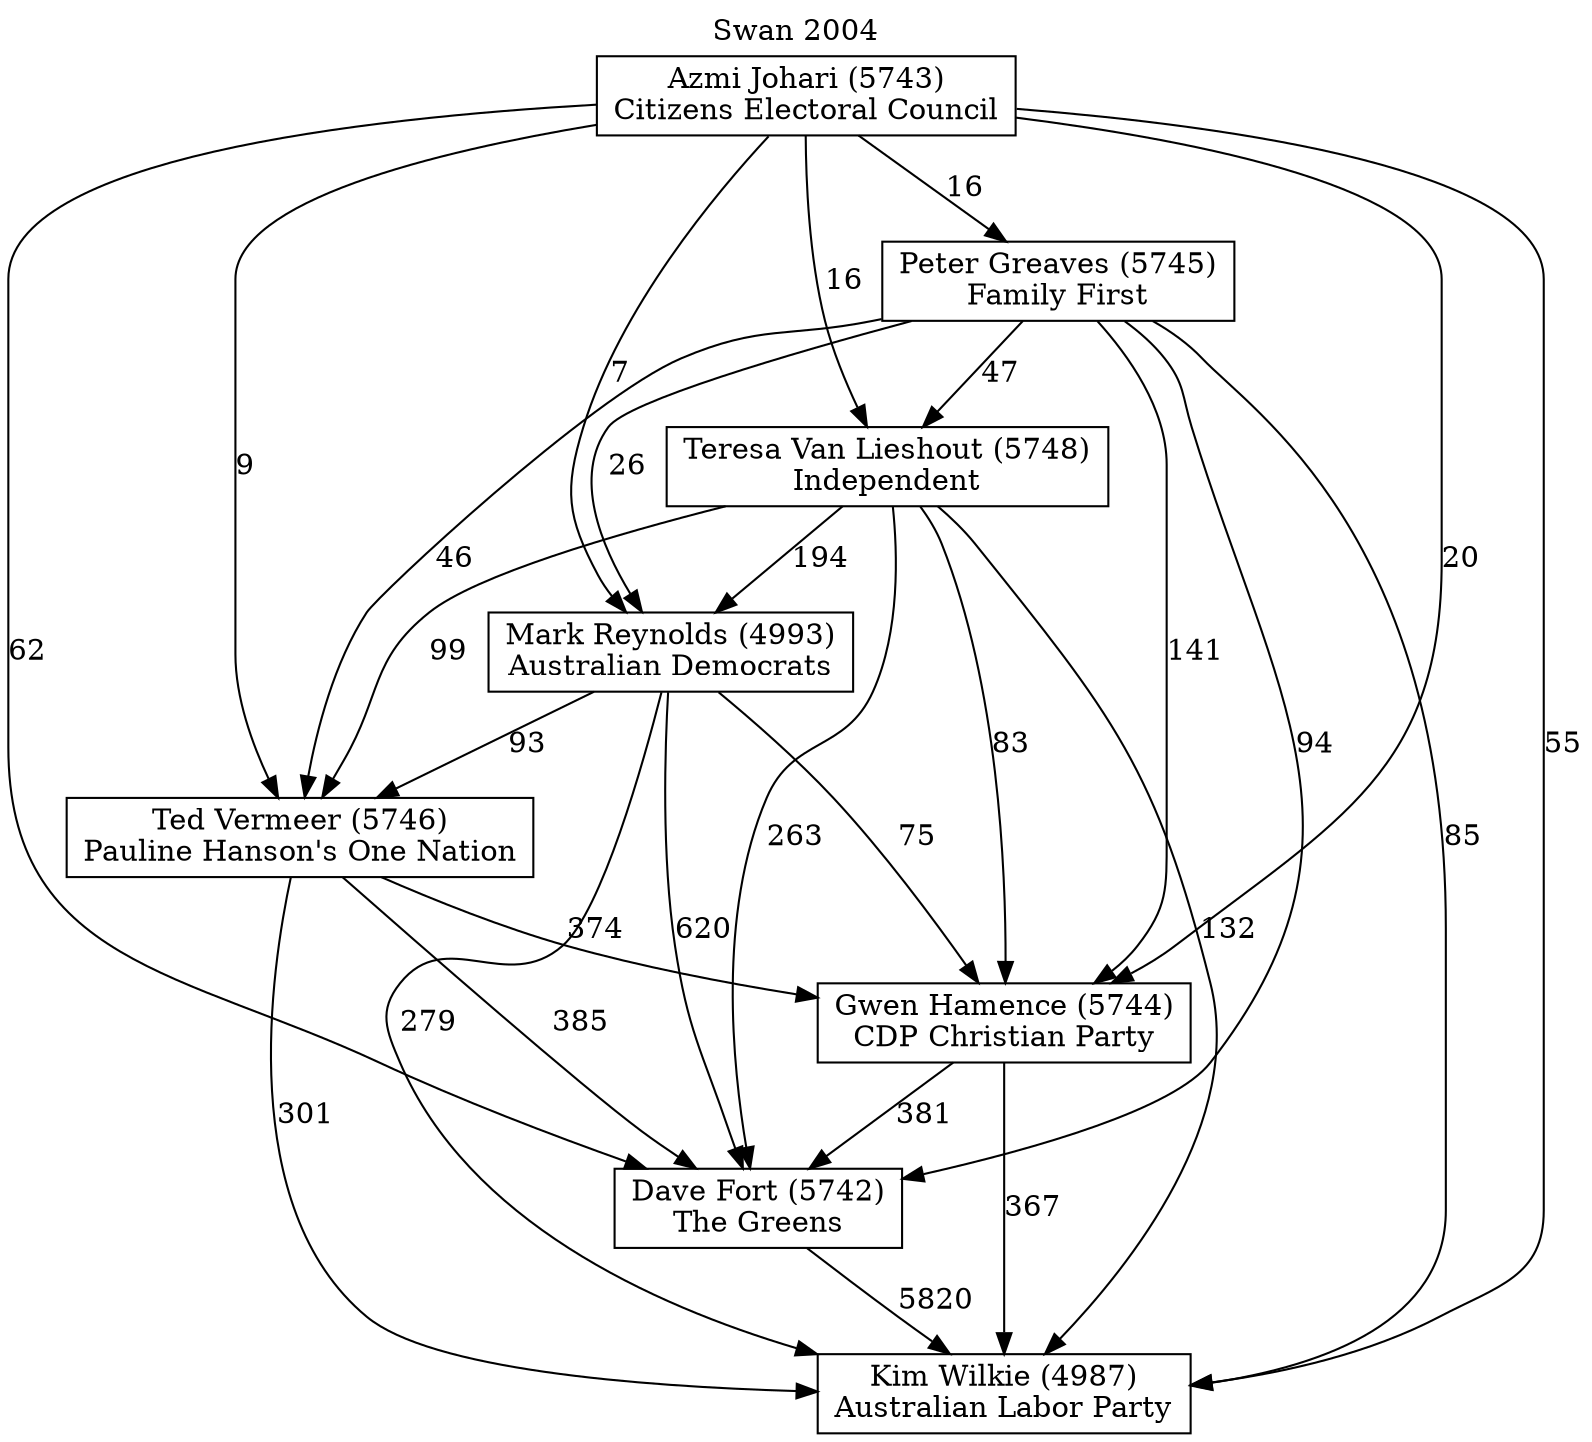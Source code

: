 // House preference flow
digraph "Kim Wilkie (4987)_Swan_2004" {
	graph [label="Swan 2004" labelloc=t mclimit=10]
	node [shape=box]
	"Kim Wilkie (4987)" [label="Kim Wilkie (4987)
Australian Labor Party"]
	"Dave Fort (5742)" [label="Dave Fort (5742)
The Greens"]
	"Gwen Hamence (5744)" [label="Gwen Hamence (5744)
CDP Christian Party"]
	"Ted Vermeer (5746)" [label="Ted Vermeer (5746)
Pauline Hanson's One Nation"]
	"Mark Reynolds (4993)" [label="Mark Reynolds (4993)
Australian Democrats"]
	"Teresa Van Lieshout (5748)" [label="Teresa Van Lieshout (5748)
Independent"]
	"Peter Greaves (5745)" [label="Peter Greaves (5745)
Family First"]
	"Azmi Johari (5743)" [label="Azmi Johari (5743)
Citizens Electoral Council"]
	"Dave Fort (5742)" -> "Kim Wilkie (4987)" [label=5820]
	"Gwen Hamence (5744)" -> "Dave Fort (5742)" [label=381]
	"Ted Vermeer (5746)" -> "Gwen Hamence (5744)" [label=374]
	"Mark Reynolds (4993)" -> "Ted Vermeer (5746)" [label=93]
	"Teresa Van Lieshout (5748)" -> "Mark Reynolds (4993)" [label=194]
	"Peter Greaves (5745)" -> "Teresa Van Lieshout (5748)" [label=47]
	"Azmi Johari (5743)" -> "Peter Greaves (5745)" [label=16]
	"Gwen Hamence (5744)" -> "Kim Wilkie (4987)" [label=367]
	"Ted Vermeer (5746)" -> "Kim Wilkie (4987)" [label=301]
	"Mark Reynolds (4993)" -> "Kim Wilkie (4987)" [label=279]
	"Teresa Van Lieshout (5748)" -> "Kim Wilkie (4987)" [label=132]
	"Peter Greaves (5745)" -> "Kim Wilkie (4987)" [label=85]
	"Azmi Johari (5743)" -> "Kim Wilkie (4987)" [label=55]
	"Azmi Johari (5743)" -> "Teresa Van Lieshout (5748)" [label=16]
	"Peter Greaves (5745)" -> "Mark Reynolds (4993)" [label=26]
	"Azmi Johari (5743)" -> "Mark Reynolds (4993)" [label=7]
	"Teresa Van Lieshout (5748)" -> "Ted Vermeer (5746)" [label=99]
	"Peter Greaves (5745)" -> "Ted Vermeer (5746)" [label=46]
	"Azmi Johari (5743)" -> "Ted Vermeer (5746)" [label=9]
	"Mark Reynolds (4993)" -> "Gwen Hamence (5744)" [label=75]
	"Teresa Van Lieshout (5748)" -> "Gwen Hamence (5744)" [label=83]
	"Peter Greaves (5745)" -> "Gwen Hamence (5744)" [label=141]
	"Azmi Johari (5743)" -> "Gwen Hamence (5744)" [label=20]
	"Ted Vermeer (5746)" -> "Dave Fort (5742)" [label=385]
	"Mark Reynolds (4993)" -> "Dave Fort (5742)" [label=620]
	"Teresa Van Lieshout (5748)" -> "Dave Fort (5742)" [label=263]
	"Peter Greaves (5745)" -> "Dave Fort (5742)" [label=94]
	"Azmi Johari (5743)" -> "Dave Fort (5742)" [label=62]
}
